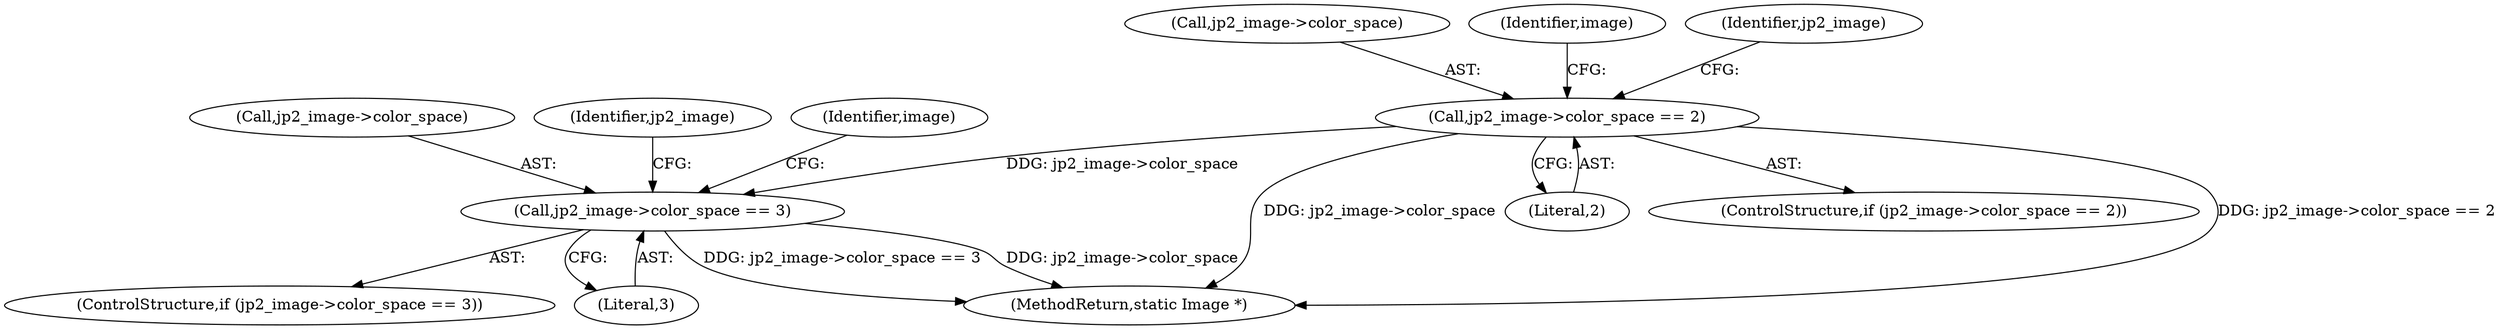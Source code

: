 digraph "0_ImageMagick_ac23b02ecb741e5de60f5235ea443790c88a0b80@pointer" {
"1000668" [label="(Call,jp2_image->color_space == 2)"];
"1000690" [label="(Call,jp2_image->color_space == 3)"];
"1000667" [label="(ControlStructure,if (jp2_image->color_space == 2))"];
"1001016" [label="(MethodReturn,static Image *)"];
"1000691" [label="(Call,jp2_image->color_space)"];
"1000701" [label="(Identifier,jp2_image)"];
"1000669" [label="(Call,jp2_image->color_space)"];
"1000675" [label="(Identifier,image)"];
"1000689" [label="(ControlStructure,if (jp2_image->color_space == 3))"];
"1000696" [label="(Identifier,image)"];
"1000672" [label="(Literal,2)"];
"1000694" [label="(Literal,3)"];
"1000690" [label="(Call,jp2_image->color_space == 3)"];
"1000668" [label="(Call,jp2_image->color_space == 2)"];
"1000692" [label="(Identifier,jp2_image)"];
"1000668" -> "1000667"  [label="AST: "];
"1000668" -> "1000672"  [label="CFG: "];
"1000669" -> "1000668"  [label="AST: "];
"1000672" -> "1000668"  [label="AST: "];
"1000675" -> "1000668"  [label="CFG: "];
"1000692" -> "1000668"  [label="CFG: "];
"1000668" -> "1001016"  [label="DDG: jp2_image->color_space == 2"];
"1000668" -> "1001016"  [label="DDG: jp2_image->color_space"];
"1000668" -> "1000690"  [label="DDG: jp2_image->color_space"];
"1000690" -> "1000689"  [label="AST: "];
"1000690" -> "1000694"  [label="CFG: "];
"1000691" -> "1000690"  [label="AST: "];
"1000694" -> "1000690"  [label="AST: "];
"1000696" -> "1000690"  [label="CFG: "];
"1000701" -> "1000690"  [label="CFG: "];
"1000690" -> "1001016"  [label="DDG: jp2_image->color_space == 3"];
"1000690" -> "1001016"  [label="DDG: jp2_image->color_space"];
}

